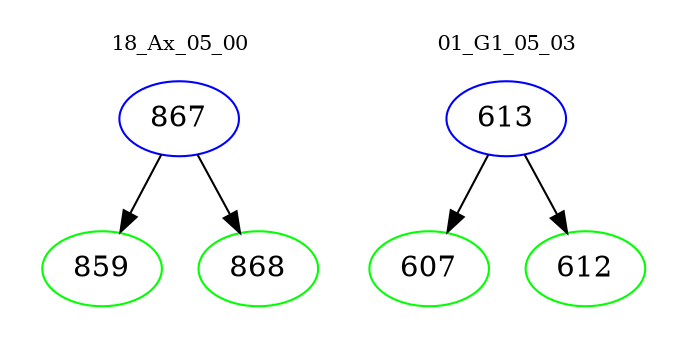digraph{
subgraph cluster_0 {
color = white
label = "18_Ax_05_00";
fontsize=10;
T0_867 [label="867", color="blue"]
T0_867 -> T0_859 [color="black"]
T0_859 [label="859", color="green"]
T0_867 -> T0_868 [color="black"]
T0_868 [label="868", color="green"]
}
subgraph cluster_1 {
color = white
label = "01_G1_05_03";
fontsize=10;
T1_613 [label="613", color="blue"]
T1_613 -> T1_607 [color="black"]
T1_607 [label="607", color="green"]
T1_613 -> T1_612 [color="black"]
T1_612 [label="612", color="green"]
}
}
